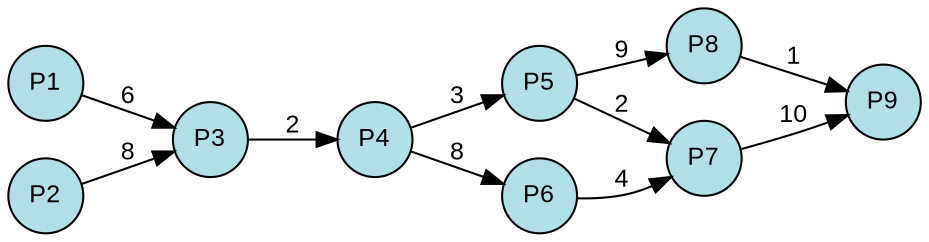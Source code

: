 digraph {
  splines=true;
node [margin=0 fontname=arial fontcolor=black fontsize=12 shape=circle width=0.5 fixedsize=true style=filled fillcolor=powderblue]
  1 [label="P1"]
  2 [label="P2"]
  3 [label="P3"]
  4 [label="P4"]
  5 [label="P5"]
  6 [label="P6"]
  7 [label="P7"]
  8 [label="P8"]
  9 [label="P9"]
rankdir=LR
edge [margin=0 fontname=arial fontcolor=black fontsize=12]
	1 -> 3 [label="6"]
	2 -> 3 [label="8"]
	3 -> 4 [label="2"]
	4 -> 5 [label="3"]
	4 -> 6 [label="8"]
	5 -> 7 [label="2"]
	6 -> 7 [label="4"]
	5 -> 8 [label="9"]
	7 -> 9 [label="10"]
	8 -> 9 [label="1"]
	{rank=same  1, 2 }
	{rank=same  3 }
	{rank=same  4 }
	{rank=same  5, 6 }
	{rank=same  7, 8 }
	{rank=same  9 }
} 
